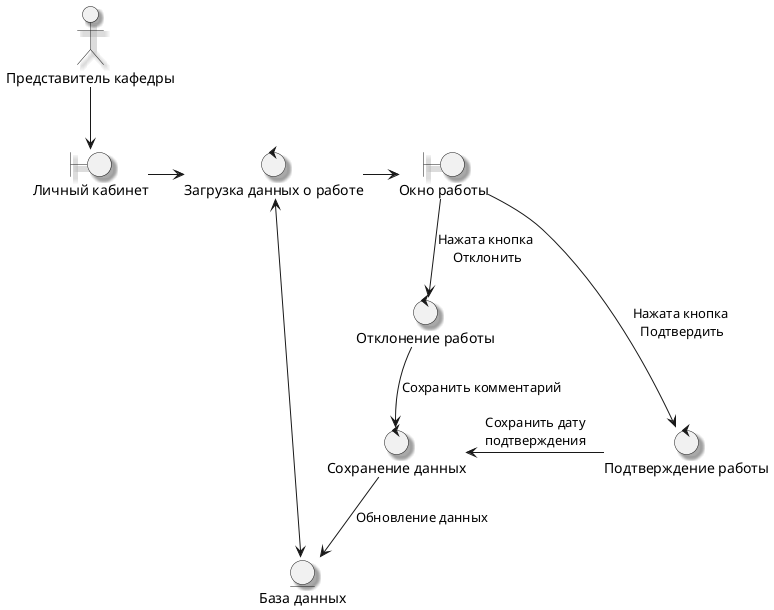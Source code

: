 @startuml
skinparam Shadowing true
actor "Представитель кафедры" as departmentRep
boundary "Личный кабинет" as personalCabinet
boundary "Окно работы" as workWindow

control "Загрузка данных о работе" as loadWorkData
control "Подтверждение работы" as confirmWork
control "Отклонение работы" as rejectWork
control "Сохранение данных" as saveData
entity "База данных" as database

departmentRep --> personalCabinet
personalCabinet -r-> loadWorkData 
loadWorkData <--> database 
loadWorkData -r-> workWindow 

workWindow -r-> confirmWork : Нажата кнопка\n Подтвердить
workWindow --> rejectWork : Нажата кнопка\n Отклонить

confirmWork -l-> saveData : Сохранить дату\nподтверждения
rejectWork --> saveData : Сохранить комментарий
saveData --> database : Обновление данных

@enduml